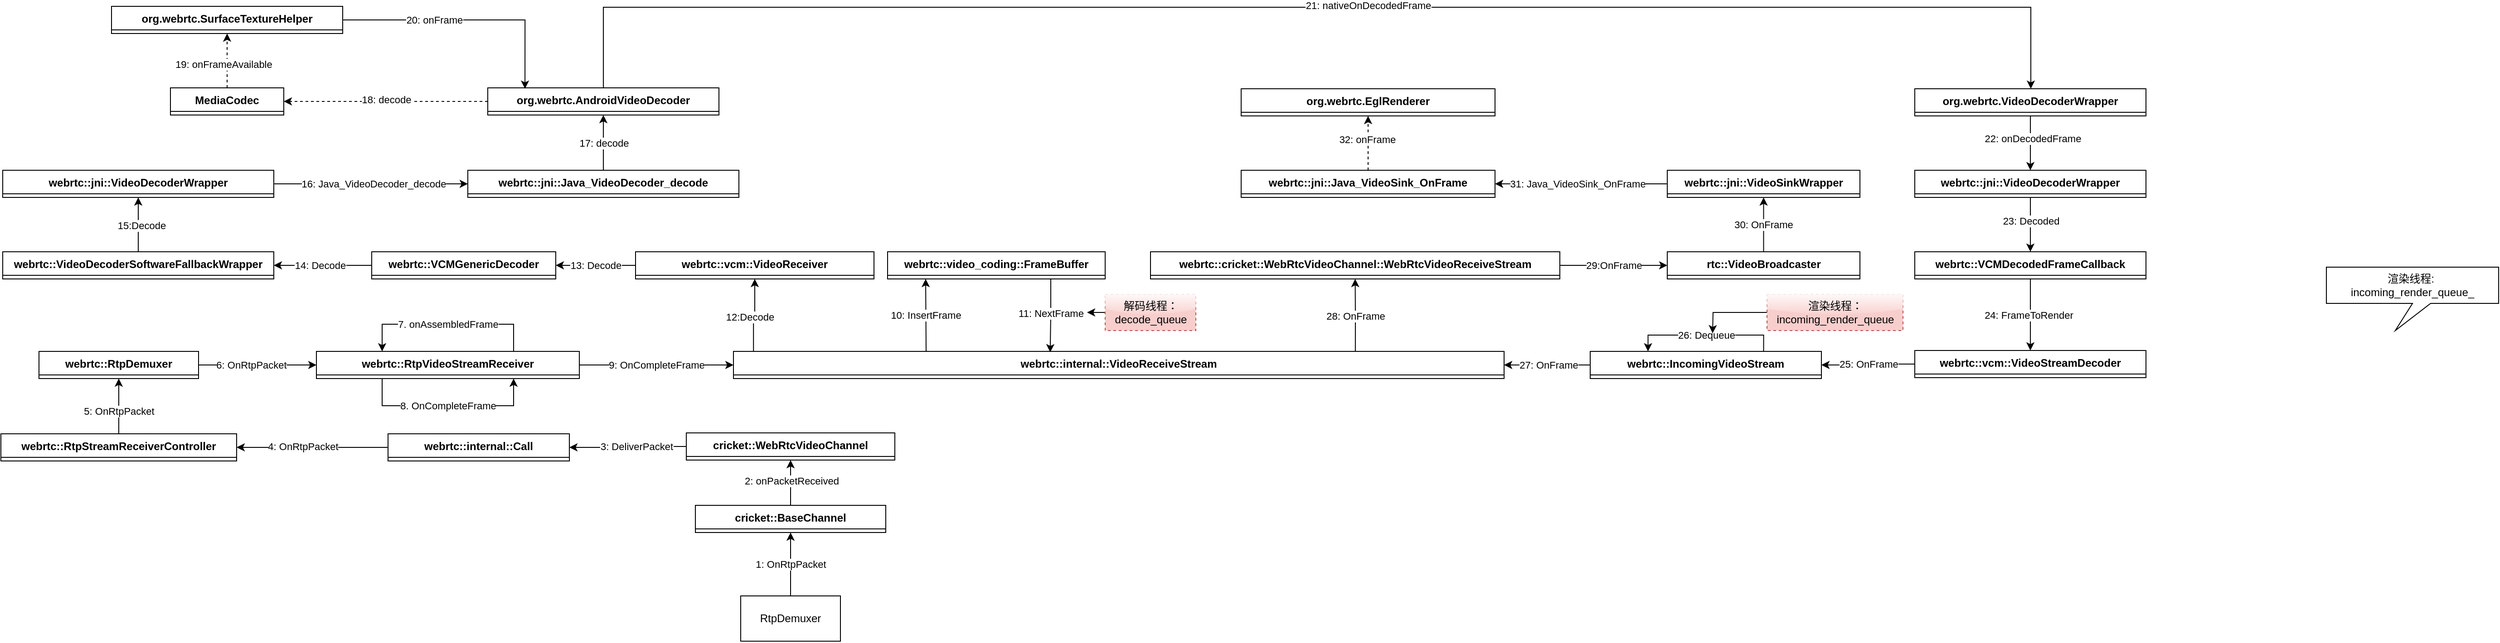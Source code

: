 <mxfile version="21.0.6" type="github">
  <diagram name="第 1 页" id="Y91na4Gqch_BXD1U8QAK">
    <mxGraphModel dx="2069" dy="1907" grid="1" gridSize="10" guides="1" tooltips="1" connect="1" arrows="1" fold="1" page="1" pageScale="1" pageWidth="827" pageHeight="1169" math="0" shadow="0">
      <root>
        <mxCell id="0" />
        <mxCell id="1" parent="0" />
        <mxCell id="WFpVP7fEPTeog7pK3lov-26" style="edgeStyle=orthogonalEdgeStyle;rounded=0;orthogonalLoop=1;jettySize=auto;html=1;entryX=0.5;entryY=1;entryDx=0;entryDy=0;" edge="1" parent="1" source="WFpVP7fEPTeog7pK3lov-11" target="WFpVP7fEPTeog7pK3lov-22">
          <mxGeometry relative="1" as="geometry" />
        </mxCell>
        <mxCell id="WFpVP7fEPTeog7pK3lov-27" value="2: onPacketReceived" style="edgeLabel;html=1;align=center;verticalAlign=middle;resizable=0;points=[];" vertex="1" connectable="0" parent="WFpVP7fEPTeog7pK3lov-26">
          <mxGeometry x="0.08" y="-1" relative="1" as="geometry">
            <mxPoint as="offset" />
          </mxGeometry>
        </mxCell>
        <mxCell id="WFpVP7fEPTeog7pK3lov-11" value="cricket::BaseChannel" style="swimlane;fontStyle=1;align=center;verticalAlign=top;childLayout=stackLayout;horizontal=1;startSize=26;horizontalStack=0;resizeParent=1;resizeParentMax=0;resizeLast=0;collapsible=1;marginBottom=0;whiteSpace=wrap;html=1;" vertex="1" collapsed="1" parent="1">
          <mxGeometry x="718" y="540" width="210" height="30" as="geometry">
            <mxRectangle x="869" y="540" width="160" height="86" as="alternateBounds" />
          </mxGeometry>
        </mxCell>
        <mxCell id="WFpVP7fEPTeog7pK3lov-12" value="+ field: type&lt;br&gt;" style="text;strokeColor=none;fillColor=none;align=left;verticalAlign=top;spacingLeft=4;spacingRight=4;overflow=hidden;rotatable=0;points=[[0,0.5],[1,0.5]];portConstraint=eastwest;whiteSpace=wrap;html=1;" vertex="1" parent="WFpVP7fEPTeog7pK3lov-11">
          <mxGeometry y="26" width="160" height="26" as="geometry" />
        </mxCell>
        <mxCell id="WFpVP7fEPTeog7pK3lov-13" value="" style="line;strokeWidth=1;fillColor=none;align=left;verticalAlign=middle;spacingTop=-1;spacingLeft=3;spacingRight=3;rotatable=0;labelPosition=right;points=[];portConstraint=eastwest;strokeColor=inherit;" vertex="1" parent="WFpVP7fEPTeog7pK3lov-11">
          <mxGeometry y="52" width="160" height="8" as="geometry" />
        </mxCell>
        <mxCell id="WFpVP7fEPTeog7pK3lov-14" value="+ method(type): type" style="text;strokeColor=none;fillColor=none;align=left;verticalAlign=top;spacingLeft=4;spacingRight=4;overflow=hidden;rotatable=0;points=[[0,0.5],[1,0.5]];portConstraint=eastwest;whiteSpace=wrap;html=1;" vertex="1" parent="WFpVP7fEPTeog7pK3lov-11">
          <mxGeometry y="60" width="160" height="26" as="geometry" />
        </mxCell>
        <mxCell id="WFpVP7fEPTeog7pK3lov-17" value="1: OnRtpPacket" style="edgeStyle=orthogonalEdgeStyle;rounded=0;orthogonalLoop=1;jettySize=auto;html=1;" edge="1" parent="1" source="WFpVP7fEPTeog7pK3lov-16" target="WFpVP7fEPTeog7pK3lov-11">
          <mxGeometry relative="1" as="geometry" />
        </mxCell>
        <mxCell id="WFpVP7fEPTeog7pK3lov-16" value="RtpDemuxer" style="html=1;whiteSpace=wrap;" vertex="1" parent="1">
          <mxGeometry x="768" y="640" width="110" height="50" as="geometry" />
        </mxCell>
        <mxCell id="WFpVP7fEPTeog7pK3lov-32" style="edgeStyle=orthogonalEdgeStyle;rounded=0;orthogonalLoop=1;jettySize=auto;html=1;" edge="1" parent="1" source="WFpVP7fEPTeog7pK3lov-22" target="WFpVP7fEPTeog7pK3lov-28">
          <mxGeometry relative="1" as="geometry" />
        </mxCell>
        <mxCell id="WFpVP7fEPTeog7pK3lov-33" value="3: DeliverPacket" style="edgeLabel;html=1;align=center;verticalAlign=middle;resizable=0;points=[];" vertex="1" connectable="0" parent="WFpVP7fEPTeog7pK3lov-32">
          <mxGeometry x="-0.257" y="2" relative="1" as="geometry">
            <mxPoint x="-7" y="-2" as="offset" />
          </mxGeometry>
        </mxCell>
        <mxCell id="WFpVP7fEPTeog7pK3lov-22" value="cricket::WebRtcVideoChannel" style="swimlane;fontStyle=1;align=center;verticalAlign=top;childLayout=stackLayout;horizontal=1;startSize=26;horizontalStack=0;resizeParent=1;resizeParentMax=0;resizeLast=0;collapsible=1;marginBottom=0;whiteSpace=wrap;html=1;" vertex="1" collapsed="1" parent="1">
          <mxGeometry x="708" y="460" width="230" height="30" as="geometry">
            <mxRectangle x="500" y="370" width="160" height="86" as="alternateBounds" />
          </mxGeometry>
        </mxCell>
        <mxCell id="WFpVP7fEPTeog7pK3lov-23" value="+ field: type" style="text;strokeColor=none;fillColor=none;align=left;verticalAlign=top;spacingLeft=4;spacingRight=4;overflow=hidden;rotatable=0;points=[[0,0.5],[1,0.5]];portConstraint=eastwest;whiteSpace=wrap;html=1;" vertex="1" parent="WFpVP7fEPTeog7pK3lov-22">
          <mxGeometry y="26" width="160" height="26" as="geometry" />
        </mxCell>
        <mxCell id="WFpVP7fEPTeog7pK3lov-24" value="" style="line;strokeWidth=1;fillColor=none;align=left;verticalAlign=middle;spacingTop=-1;spacingLeft=3;spacingRight=3;rotatable=0;labelPosition=right;points=[];portConstraint=eastwest;strokeColor=inherit;" vertex="1" parent="WFpVP7fEPTeog7pK3lov-22">
          <mxGeometry y="52" width="160" height="8" as="geometry" />
        </mxCell>
        <mxCell id="WFpVP7fEPTeog7pK3lov-25" value="+ method(type): type" style="text;strokeColor=none;fillColor=none;align=left;verticalAlign=top;spacingLeft=4;spacingRight=4;overflow=hidden;rotatable=0;points=[[0,0.5],[1,0.5]];portConstraint=eastwest;whiteSpace=wrap;html=1;" vertex="1" parent="WFpVP7fEPTeog7pK3lov-22">
          <mxGeometry y="60" width="160" height="26" as="geometry" />
        </mxCell>
        <mxCell id="WFpVP7fEPTeog7pK3lov-38" style="edgeStyle=orthogonalEdgeStyle;rounded=0;orthogonalLoop=1;jettySize=auto;html=1;" edge="1" parent="1" source="WFpVP7fEPTeog7pK3lov-28" target="WFpVP7fEPTeog7pK3lov-34">
          <mxGeometry relative="1" as="geometry" />
        </mxCell>
        <mxCell id="WFpVP7fEPTeog7pK3lov-39" value="4: OnRtpPacket" style="edgeLabel;html=1;align=center;verticalAlign=middle;resizable=0;points=[];" vertex="1" connectable="0" parent="WFpVP7fEPTeog7pK3lov-38">
          <mxGeometry x="0.217" y="-4" relative="1" as="geometry">
            <mxPoint x="7" y="3" as="offset" />
          </mxGeometry>
        </mxCell>
        <mxCell id="WFpVP7fEPTeog7pK3lov-28" value="webrtc::internal::Call" style="swimlane;fontStyle=1;align=center;verticalAlign=top;childLayout=stackLayout;horizontal=1;startSize=26;horizontalStack=0;resizeParent=1;resizeParentMax=0;resizeLast=0;collapsible=1;marginBottom=0;whiteSpace=wrap;html=1;" vertex="1" collapsed="1" parent="1">
          <mxGeometry x="379" y="461" width="200" height="30" as="geometry">
            <mxRectangle x="290" y="390" width="160" height="86" as="alternateBounds" />
          </mxGeometry>
        </mxCell>
        <mxCell id="WFpVP7fEPTeog7pK3lov-29" value="+ field: type" style="text;strokeColor=none;fillColor=none;align=left;verticalAlign=top;spacingLeft=4;spacingRight=4;overflow=hidden;rotatable=0;points=[[0,0.5],[1,0.5]];portConstraint=eastwest;whiteSpace=wrap;html=1;" vertex="1" parent="WFpVP7fEPTeog7pK3lov-28">
          <mxGeometry y="26" width="160" height="26" as="geometry" />
        </mxCell>
        <mxCell id="WFpVP7fEPTeog7pK3lov-30" value="" style="line;strokeWidth=1;fillColor=none;align=left;verticalAlign=middle;spacingTop=-1;spacingLeft=3;spacingRight=3;rotatable=0;labelPosition=right;points=[];portConstraint=eastwest;strokeColor=inherit;" vertex="1" parent="WFpVP7fEPTeog7pK3lov-28">
          <mxGeometry y="52" width="160" height="8" as="geometry" />
        </mxCell>
        <mxCell id="WFpVP7fEPTeog7pK3lov-31" value="+ method(type): type" style="text;strokeColor=none;fillColor=none;align=left;verticalAlign=top;spacingLeft=4;spacingRight=4;overflow=hidden;rotatable=0;points=[[0,0.5],[1,0.5]];portConstraint=eastwest;whiteSpace=wrap;html=1;" vertex="1" parent="WFpVP7fEPTeog7pK3lov-28">
          <mxGeometry y="60" width="160" height="26" as="geometry" />
        </mxCell>
        <mxCell id="WFpVP7fEPTeog7pK3lov-44" style="edgeStyle=orthogonalEdgeStyle;rounded=0;orthogonalLoop=1;jettySize=auto;html=1;" edge="1" parent="1" source="WFpVP7fEPTeog7pK3lov-34" target="WFpVP7fEPTeog7pK3lov-40">
          <mxGeometry relative="1" as="geometry" />
        </mxCell>
        <mxCell id="WFpVP7fEPTeog7pK3lov-45" value="5: OnRtpPacket" style="edgeLabel;html=1;align=center;verticalAlign=middle;resizable=0;points=[];" vertex="1" connectable="0" parent="WFpVP7fEPTeog7pK3lov-44">
          <mxGeometry x="-0.18" relative="1" as="geometry">
            <mxPoint as="offset" />
          </mxGeometry>
        </mxCell>
        <mxCell id="WFpVP7fEPTeog7pK3lov-34" value="webrtc::RtpStreamReceiverController" style="swimlane;fontStyle=1;align=center;verticalAlign=top;childLayout=stackLayout;horizontal=1;startSize=26;horizontalStack=0;resizeParent=1;resizeParentMax=0;resizeLast=0;collapsible=1;marginBottom=0;whiteSpace=wrap;html=1;" vertex="1" collapsed="1" parent="1">
          <mxGeometry x="-48" y="461" width="260" height="30" as="geometry">
            <mxRectangle x="200" y="460" width="260" height="86" as="alternateBounds" />
          </mxGeometry>
        </mxCell>
        <mxCell id="WFpVP7fEPTeog7pK3lov-35" value="+ field: type" style="text;strokeColor=none;fillColor=none;align=left;verticalAlign=top;spacingLeft=4;spacingRight=4;overflow=hidden;rotatable=0;points=[[0,0.5],[1,0.5]];portConstraint=eastwest;whiteSpace=wrap;html=1;" vertex="1" parent="WFpVP7fEPTeog7pK3lov-34">
          <mxGeometry y="26" width="260" height="26" as="geometry" />
        </mxCell>
        <mxCell id="WFpVP7fEPTeog7pK3lov-36" value="" style="line;strokeWidth=1;fillColor=none;align=left;verticalAlign=middle;spacingTop=-1;spacingLeft=3;spacingRight=3;rotatable=0;labelPosition=right;points=[];portConstraint=eastwest;strokeColor=inherit;" vertex="1" parent="WFpVP7fEPTeog7pK3lov-34">
          <mxGeometry y="52" width="260" height="8" as="geometry" />
        </mxCell>
        <mxCell id="WFpVP7fEPTeog7pK3lov-37" value="+ method(type): type" style="text;strokeColor=none;fillColor=none;align=left;verticalAlign=top;spacingLeft=4;spacingRight=4;overflow=hidden;rotatable=0;points=[[0,0.5],[1,0.5]];portConstraint=eastwest;whiteSpace=wrap;html=1;" vertex="1" parent="WFpVP7fEPTeog7pK3lov-34">
          <mxGeometry y="60" width="260" height="26" as="geometry" />
        </mxCell>
        <mxCell id="WFpVP7fEPTeog7pK3lov-50" style="edgeStyle=orthogonalEdgeStyle;rounded=0;orthogonalLoop=1;jettySize=auto;html=1;" edge="1" parent="1" source="WFpVP7fEPTeog7pK3lov-40" target="WFpVP7fEPTeog7pK3lov-46">
          <mxGeometry relative="1" as="geometry" />
        </mxCell>
        <mxCell id="WFpVP7fEPTeog7pK3lov-51" value="6: OnRtpPacket" style="edgeLabel;html=1;align=center;verticalAlign=middle;resizable=0;points=[];" vertex="1" connectable="0" parent="WFpVP7fEPTeog7pK3lov-50">
          <mxGeometry x="-0.227" y="2" relative="1" as="geometry">
            <mxPoint x="8" y="2" as="offset" />
          </mxGeometry>
        </mxCell>
        <mxCell id="WFpVP7fEPTeog7pK3lov-40" value="webrtc::RtpDemuxer" style="swimlane;fontStyle=1;align=center;verticalAlign=top;childLayout=stackLayout;horizontal=1;startSize=26;horizontalStack=0;resizeParent=1;resizeParentMax=0;resizeLast=0;collapsible=1;marginBottom=0;whiteSpace=wrap;html=1;" vertex="1" collapsed="1" parent="1">
          <mxGeometry x="-6" y="370" width="176" height="30" as="geometry">
            <mxRectangle x="200" y="460" width="260" height="86" as="alternateBounds" />
          </mxGeometry>
        </mxCell>
        <mxCell id="WFpVP7fEPTeog7pK3lov-41" value="+ field: type" style="text;strokeColor=none;fillColor=none;align=left;verticalAlign=top;spacingLeft=4;spacingRight=4;overflow=hidden;rotatable=0;points=[[0,0.5],[1,0.5]];portConstraint=eastwest;whiteSpace=wrap;html=1;" vertex="1" parent="WFpVP7fEPTeog7pK3lov-40">
          <mxGeometry y="26" width="260" height="26" as="geometry" />
        </mxCell>
        <mxCell id="WFpVP7fEPTeog7pK3lov-42" value="" style="line;strokeWidth=1;fillColor=none;align=left;verticalAlign=middle;spacingTop=-1;spacingLeft=3;spacingRight=3;rotatable=0;labelPosition=right;points=[];portConstraint=eastwest;strokeColor=inherit;" vertex="1" parent="WFpVP7fEPTeog7pK3lov-40">
          <mxGeometry y="52" width="260" height="8" as="geometry" />
        </mxCell>
        <mxCell id="WFpVP7fEPTeog7pK3lov-43" value="+ method(type): type" style="text;strokeColor=none;fillColor=none;align=left;verticalAlign=top;spacingLeft=4;spacingRight=4;overflow=hidden;rotatable=0;points=[[0,0.5],[1,0.5]];portConstraint=eastwest;whiteSpace=wrap;html=1;" vertex="1" parent="WFpVP7fEPTeog7pK3lov-40">
          <mxGeometry y="60" width="260" height="26" as="geometry" />
        </mxCell>
        <mxCell id="WFpVP7fEPTeog7pK3lov-56" value="9: OnCompleteFrame" style="edgeStyle=orthogonalEdgeStyle;rounded=0;orthogonalLoop=1;jettySize=auto;html=1;" edge="1" parent="1" source="WFpVP7fEPTeog7pK3lov-46" target="WFpVP7fEPTeog7pK3lov-52">
          <mxGeometry relative="1" as="geometry">
            <mxPoint x="880" y="385" as="targetPoint" />
          </mxGeometry>
        </mxCell>
        <mxCell id="WFpVP7fEPTeog7pK3lov-46" value="webrtc::RtpVideoStreamReceiver" style="swimlane;fontStyle=1;align=center;verticalAlign=top;childLayout=stackLayout;horizontal=1;startSize=26;horizontalStack=0;resizeParent=1;resizeParentMax=0;resizeLast=0;collapsible=1;marginBottom=0;whiteSpace=wrap;html=1;" vertex="1" collapsed="1" parent="1">
          <mxGeometry x="300" y="370" width="290" height="30" as="geometry">
            <mxRectangle x="200" y="460" width="260" height="86" as="alternateBounds" />
          </mxGeometry>
        </mxCell>
        <mxCell id="WFpVP7fEPTeog7pK3lov-47" value="+ field: type" style="text;strokeColor=none;fillColor=none;align=left;verticalAlign=top;spacingLeft=4;spacingRight=4;overflow=hidden;rotatable=0;points=[[0,0.5],[1,0.5]];portConstraint=eastwest;whiteSpace=wrap;html=1;" vertex="1" parent="WFpVP7fEPTeog7pK3lov-46">
          <mxGeometry y="26" width="260" height="26" as="geometry" />
        </mxCell>
        <mxCell id="WFpVP7fEPTeog7pK3lov-48" value="" style="line;strokeWidth=1;fillColor=none;align=left;verticalAlign=middle;spacingTop=-1;spacingLeft=3;spacingRight=3;rotatable=0;labelPosition=right;points=[];portConstraint=eastwest;strokeColor=inherit;" vertex="1" parent="WFpVP7fEPTeog7pK3lov-46">
          <mxGeometry y="52" width="260" height="8" as="geometry" />
        </mxCell>
        <mxCell id="WFpVP7fEPTeog7pK3lov-49" value="+ method(type): type" style="text;strokeColor=none;fillColor=none;align=left;verticalAlign=top;spacingLeft=4;spacingRight=4;overflow=hidden;rotatable=0;points=[[0,0.5],[1,0.5]];portConstraint=eastwest;whiteSpace=wrap;html=1;" vertex="1" parent="WFpVP7fEPTeog7pK3lov-46">
          <mxGeometry y="60" width="260" height="26" as="geometry" />
        </mxCell>
        <mxCell id="WFpVP7fEPTeog7pK3lov-175" style="edgeStyle=orthogonalEdgeStyle;rounded=0;orthogonalLoop=1;jettySize=auto;html=1;exitX=0.026;exitY=0.033;exitDx=0;exitDy=0;exitPerimeter=0;" edge="1" parent="1" source="WFpVP7fEPTeog7pK3lov-52" target="WFpVP7fEPTeog7pK3lov-68">
          <mxGeometry relative="1" as="geometry" />
        </mxCell>
        <mxCell id="WFpVP7fEPTeog7pK3lov-176" value="12:Decode" style="edgeLabel;html=1;align=center;verticalAlign=middle;resizable=0;points=[];" vertex="1" connectable="0" parent="WFpVP7fEPTeog7pK3lov-175">
          <mxGeometry x="-0.048" y="3" relative="1" as="geometry">
            <mxPoint x="-1" as="offset" />
          </mxGeometry>
        </mxCell>
        <mxCell id="WFpVP7fEPTeog7pK3lov-192" style="edgeStyle=orthogonalEdgeStyle;rounded=0;orthogonalLoop=1;jettySize=auto;html=1;exitX=0.807;exitY=0;exitDx=0;exitDy=0;exitPerimeter=0;" edge="1" parent="1" source="WFpVP7fEPTeog7pK3lov-52" target="WFpVP7fEPTeog7pK3lov-187">
          <mxGeometry relative="1" as="geometry" />
        </mxCell>
        <mxCell id="WFpVP7fEPTeog7pK3lov-193" value="28: OnFrame" style="edgeLabel;html=1;align=center;verticalAlign=middle;resizable=0;points=[];" vertex="1" connectable="0" parent="WFpVP7fEPTeog7pK3lov-192">
          <mxGeometry x="0.472" y="2" relative="1" as="geometry">
            <mxPoint x="2" y="19" as="offset" />
          </mxGeometry>
        </mxCell>
        <mxCell id="WFpVP7fEPTeog7pK3lov-223" value="10: InsertFrame" style="edgeStyle=orthogonalEdgeStyle;rounded=0;orthogonalLoop=1;jettySize=auto;html=1;exitX=0.25;exitY=0;exitDx=0;exitDy=0;" edge="1" parent="1" source="WFpVP7fEPTeog7pK3lov-52">
          <mxGeometry relative="1" as="geometry">
            <mxPoint x="972" y="290" as="targetPoint" />
          </mxGeometry>
        </mxCell>
        <mxCell id="WFpVP7fEPTeog7pK3lov-52" value="webrtc::internal::VideoReceiveStream" style="swimlane;fontStyle=1;align=center;verticalAlign=top;childLayout=stackLayout;horizontal=1;startSize=26;horizontalStack=0;resizeParent=1;resizeParentMax=0;resizeLast=0;collapsible=1;marginBottom=0;whiteSpace=wrap;html=1;" vertex="1" collapsed="1" parent="1">
          <mxGeometry x="760" y="370" width="850" height="30" as="geometry">
            <mxRectangle x="200" y="460" width="260" height="86" as="alternateBounds" />
          </mxGeometry>
        </mxCell>
        <mxCell id="WFpVP7fEPTeog7pK3lov-53" value="+ field: type" style="text;strokeColor=none;fillColor=none;align=left;verticalAlign=top;spacingLeft=4;spacingRight=4;overflow=hidden;rotatable=0;points=[[0,0.5],[1,0.5]];portConstraint=eastwest;whiteSpace=wrap;html=1;" vertex="1" parent="WFpVP7fEPTeog7pK3lov-52">
          <mxGeometry y="26" width="260" height="26" as="geometry" />
        </mxCell>
        <mxCell id="WFpVP7fEPTeog7pK3lov-54" value="" style="line;strokeWidth=1;fillColor=none;align=left;verticalAlign=middle;spacingTop=-1;spacingLeft=3;spacingRight=3;rotatable=0;labelPosition=right;points=[];portConstraint=eastwest;strokeColor=inherit;" vertex="1" parent="WFpVP7fEPTeog7pK3lov-52">
          <mxGeometry y="52" width="260" height="8" as="geometry" />
        </mxCell>
        <mxCell id="WFpVP7fEPTeog7pK3lov-55" value="+ method(type): type" style="text;strokeColor=none;fillColor=none;align=left;verticalAlign=top;spacingLeft=4;spacingRight=4;overflow=hidden;rotatable=0;points=[[0,0.5],[1,0.5]];portConstraint=eastwest;whiteSpace=wrap;html=1;" vertex="1" parent="WFpVP7fEPTeog7pK3lov-52">
          <mxGeometry y="60" width="260" height="26" as="geometry" />
        </mxCell>
        <mxCell id="WFpVP7fEPTeog7pK3lov-78" value="13: Decode" style="edgeStyle=orthogonalEdgeStyle;rounded=0;orthogonalLoop=1;jettySize=auto;html=1;" edge="1" parent="1" source="WFpVP7fEPTeog7pK3lov-68" target="WFpVP7fEPTeog7pK3lov-74">
          <mxGeometry relative="1" as="geometry" />
        </mxCell>
        <mxCell id="WFpVP7fEPTeog7pK3lov-68" value="webrtc::vcm::VideoReceiver" style="swimlane;fontStyle=1;align=center;verticalAlign=top;childLayout=stackLayout;horizontal=1;startSize=26;horizontalStack=0;resizeParent=1;resizeParentMax=0;resizeLast=0;collapsible=1;marginBottom=0;whiteSpace=wrap;html=1;" vertex="1" collapsed="1" parent="1">
          <mxGeometry x="652" y="260" width="263" height="30" as="geometry">
            <mxRectangle x="200" y="460" width="260" height="86" as="alternateBounds" />
          </mxGeometry>
        </mxCell>
        <mxCell id="WFpVP7fEPTeog7pK3lov-69" value="+ field: type" style="text;strokeColor=none;fillColor=none;align=left;verticalAlign=top;spacingLeft=4;spacingRight=4;overflow=hidden;rotatable=0;points=[[0,0.5],[1,0.5]];portConstraint=eastwest;whiteSpace=wrap;html=1;" vertex="1" parent="WFpVP7fEPTeog7pK3lov-68">
          <mxGeometry y="26" width="260" height="26" as="geometry" />
        </mxCell>
        <mxCell id="WFpVP7fEPTeog7pK3lov-70" value="" style="line;strokeWidth=1;fillColor=none;align=left;verticalAlign=middle;spacingTop=-1;spacingLeft=3;spacingRight=3;rotatable=0;labelPosition=right;points=[];portConstraint=eastwest;strokeColor=inherit;" vertex="1" parent="WFpVP7fEPTeog7pK3lov-68">
          <mxGeometry y="52" width="260" height="8" as="geometry" />
        </mxCell>
        <mxCell id="WFpVP7fEPTeog7pK3lov-71" value="+ method(type): type" style="text;strokeColor=none;fillColor=none;align=left;verticalAlign=top;spacingLeft=4;spacingRight=4;overflow=hidden;rotatable=0;points=[[0,0.5],[1,0.5]];portConstraint=eastwest;whiteSpace=wrap;html=1;" vertex="1" parent="WFpVP7fEPTeog7pK3lov-68">
          <mxGeometry y="60" width="260" height="26" as="geometry" />
        </mxCell>
        <mxCell id="WFpVP7fEPTeog7pK3lov-101" style="edgeStyle=orthogonalEdgeStyle;rounded=0;orthogonalLoop=1;jettySize=auto;html=1;" edge="1" parent="1" source="WFpVP7fEPTeog7pK3lov-74" target="WFpVP7fEPTeog7pK3lov-97">
          <mxGeometry relative="1" as="geometry" />
        </mxCell>
        <mxCell id="WFpVP7fEPTeog7pK3lov-102" value="14: Decode" style="edgeLabel;html=1;align=center;verticalAlign=middle;resizable=0;points=[];" vertex="1" connectable="0" parent="WFpVP7fEPTeog7pK3lov-101">
          <mxGeometry x="-0.148" y="4" relative="1" as="geometry">
            <mxPoint x="-11" y="-4" as="offset" />
          </mxGeometry>
        </mxCell>
        <mxCell id="WFpVP7fEPTeog7pK3lov-74" value="webrtc::VCMGenericDecoder" style="swimlane;fontStyle=1;align=center;verticalAlign=top;childLayout=stackLayout;horizontal=1;startSize=26;horizontalStack=0;resizeParent=1;resizeParentMax=0;resizeLast=0;collapsible=1;marginBottom=0;whiteSpace=wrap;html=1;" vertex="1" collapsed="1" parent="1">
          <mxGeometry x="361" y="260" width="203" height="30" as="geometry">
            <mxRectangle x="200" y="460" width="260" height="86" as="alternateBounds" />
          </mxGeometry>
        </mxCell>
        <mxCell id="WFpVP7fEPTeog7pK3lov-75" value="+ field: type" style="text;strokeColor=none;fillColor=none;align=left;verticalAlign=top;spacingLeft=4;spacingRight=4;overflow=hidden;rotatable=0;points=[[0,0.5],[1,0.5]];portConstraint=eastwest;whiteSpace=wrap;html=1;" vertex="1" parent="WFpVP7fEPTeog7pK3lov-74">
          <mxGeometry y="26" width="260" height="26" as="geometry" />
        </mxCell>
        <mxCell id="WFpVP7fEPTeog7pK3lov-76" value="" style="line;strokeWidth=1;fillColor=none;align=left;verticalAlign=middle;spacingTop=-1;spacingLeft=3;spacingRight=3;rotatable=0;labelPosition=right;points=[];portConstraint=eastwest;strokeColor=inherit;" vertex="1" parent="WFpVP7fEPTeog7pK3lov-74">
          <mxGeometry y="52" width="260" height="8" as="geometry" />
        </mxCell>
        <mxCell id="WFpVP7fEPTeog7pK3lov-77" value="+ method(type): type" style="text;strokeColor=none;fillColor=none;align=left;verticalAlign=top;spacingLeft=4;spacingRight=4;overflow=hidden;rotatable=0;points=[[0,0.5],[1,0.5]];portConstraint=eastwest;whiteSpace=wrap;html=1;" vertex="1" parent="WFpVP7fEPTeog7pK3lov-74">
          <mxGeometry y="60" width="260" height="26" as="geometry" />
        </mxCell>
        <mxCell id="WFpVP7fEPTeog7pK3lov-224" style="edgeStyle=orthogonalEdgeStyle;rounded=0;orthogonalLoop=1;jettySize=auto;html=1;exitX=0.75;exitY=1;exitDx=0;exitDy=0;entryX=0.411;entryY=0.033;entryDx=0;entryDy=0;entryPerimeter=0;" edge="1" parent="1" source="WFpVP7fEPTeog7pK3lov-79" target="WFpVP7fEPTeog7pK3lov-52">
          <mxGeometry relative="1" as="geometry" />
        </mxCell>
        <mxCell id="WFpVP7fEPTeog7pK3lov-225" value="11: NextFrame" style="edgeLabel;html=1;align=center;verticalAlign=middle;resizable=0;points=[];" vertex="1" connectable="0" parent="WFpVP7fEPTeog7pK3lov-224">
          <mxGeometry x="-0.069" relative="1" as="geometry">
            <mxPoint as="offset" />
          </mxGeometry>
        </mxCell>
        <mxCell id="WFpVP7fEPTeog7pK3lov-79" value="webrtc::video_coding::FrameBuffer" style="swimlane;fontStyle=1;align=center;verticalAlign=top;childLayout=stackLayout;horizontal=1;startSize=26;horizontalStack=0;resizeParent=1;resizeParentMax=0;resizeLast=0;collapsible=1;marginBottom=0;whiteSpace=wrap;html=1;" vertex="1" collapsed="1" parent="1">
          <mxGeometry x="930" y="260" width="240" height="30" as="geometry">
            <mxRectangle x="200" y="460" width="260" height="86" as="alternateBounds" />
          </mxGeometry>
        </mxCell>
        <mxCell id="WFpVP7fEPTeog7pK3lov-80" value="+ field: type" style="text;strokeColor=none;fillColor=none;align=left;verticalAlign=top;spacingLeft=4;spacingRight=4;overflow=hidden;rotatable=0;points=[[0,0.5],[1,0.5]];portConstraint=eastwest;whiteSpace=wrap;html=1;" vertex="1" parent="WFpVP7fEPTeog7pK3lov-79">
          <mxGeometry y="26" width="260" height="26" as="geometry" />
        </mxCell>
        <mxCell id="WFpVP7fEPTeog7pK3lov-81" value="" style="line;strokeWidth=1;fillColor=none;align=left;verticalAlign=middle;spacingTop=-1;spacingLeft=3;spacingRight=3;rotatable=0;labelPosition=right;points=[];portConstraint=eastwest;strokeColor=inherit;" vertex="1" parent="WFpVP7fEPTeog7pK3lov-79">
          <mxGeometry y="52" width="260" height="8" as="geometry" />
        </mxCell>
        <mxCell id="WFpVP7fEPTeog7pK3lov-82" value="+ method(type): type" style="text;strokeColor=none;fillColor=none;align=left;verticalAlign=top;spacingLeft=4;spacingRight=4;overflow=hidden;rotatable=0;points=[[0,0.5],[1,0.5]];portConstraint=eastwest;whiteSpace=wrap;html=1;" vertex="1" parent="WFpVP7fEPTeog7pK3lov-79">
          <mxGeometry y="60" width="260" height="26" as="geometry" />
        </mxCell>
        <mxCell id="WFpVP7fEPTeog7pK3lov-107" style="edgeStyle=orthogonalEdgeStyle;rounded=0;orthogonalLoop=1;jettySize=auto;html=1;" edge="1" parent="1" source="WFpVP7fEPTeog7pK3lov-97" target="WFpVP7fEPTeog7pK3lov-103">
          <mxGeometry relative="1" as="geometry" />
        </mxCell>
        <mxCell id="WFpVP7fEPTeog7pK3lov-108" value="15:Decode" style="edgeLabel;html=1;align=center;verticalAlign=middle;resizable=0;points=[];" vertex="1" connectable="0" parent="WFpVP7fEPTeog7pK3lov-107">
          <mxGeometry x="-0.017" y="-2" relative="1" as="geometry">
            <mxPoint x="1" as="offset" />
          </mxGeometry>
        </mxCell>
        <mxCell id="WFpVP7fEPTeog7pK3lov-97" value="webrtc::VideoDecoderSoftwareFallbackWrapper" style="swimlane;fontStyle=1;align=center;verticalAlign=top;childLayout=stackLayout;horizontal=1;startSize=26;horizontalStack=0;resizeParent=1;resizeParentMax=0;resizeLast=0;collapsible=1;marginBottom=0;whiteSpace=wrap;html=1;" vertex="1" collapsed="1" parent="1">
          <mxGeometry x="-46" y="260" width="299" height="30" as="geometry">
            <mxRectangle x="200" y="460" width="260" height="86" as="alternateBounds" />
          </mxGeometry>
        </mxCell>
        <mxCell id="WFpVP7fEPTeog7pK3lov-98" value="+ field: type" style="text;strokeColor=none;fillColor=none;align=left;verticalAlign=top;spacingLeft=4;spacingRight=4;overflow=hidden;rotatable=0;points=[[0,0.5],[1,0.5]];portConstraint=eastwest;whiteSpace=wrap;html=1;" vertex="1" parent="WFpVP7fEPTeog7pK3lov-97">
          <mxGeometry y="26" width="260" height="26" as="geometry" />
        </mxCell>
        <mxCell id="WFpVP7fEPTeog7pK3lov-99" value="" style="line;strokeWidth=1;fillColor=none;align=left;verticalAlign=middle;spacingTop=-1;spacingLeft=3;spacingRight=3;rotatable=0;labelPosition=right;points=[];portConstraint=eastwest;strokeColor=inherit;" vertex="1" parent="WFpVP7fEPTeog7pK3lov-97">
          <mxGeometry y="52" width="260" height="8" as="geometry" />
        </mxCell>
        <mxCell id="WFpVP7fEPTeog7pK3lov-100" value="+ method(type): type" style="text;strokeColor=none;fillColor=none;align=left;verticalAlign=top;spacingLeft=4;spacingRight=4;overflow=hidden;rotatable=0;points=[[0,0.5],[1,0.5]];portConstraint=eastwest;whiteSpace=wrap;html=1;" vertex="1" parent="WFpVP7fEPTeog7pK3lov-97">
          <mxGeometry y="60" width="260" height="26" as="geometry" />
        </mxCell>
        <mxCell id="WFpVP7fEPTeog7pK3lov-113" style="edgeStyle=orthogonalEdgeStyle;rounded=0;orthogonalLoop=1;jettySize=auto;html=1;" edge="1" parent="1" source="WFpVP7fEPTeog7pK3lov-103" target="WFpVP7fEPTeog7pK3lov-109">
          <mxGeometry relative="1" as="geometry">
            <mxPoint x="360" y="185" as="targetPoint" />
          </mxGeometry>
        </mxCell>
        <mxCell id="WFpVP7fEPTeog7pK3lov-114" value="16: Java_VideoDecoder_decode" style="edgeLabel;html=1;align=center;verticalAlign=middle;resizable=0;points=[];" vertex="1" connectable="0" parent="WFpVP7fEPTeog7pK3lov-113">
          <mxGeometry x="0.099" y="1" relative="1" as="geometry">
            <mxPoint x="-8" y="1" as="offset" />
          </mxGeometry>
        </mxCell>
        <mxCell id="WFpVP7fEPTeog7pK3lov-103" value="webrtc::jni::VideoDecoderWrapper" style="swimlane;fontStyle=1;align=center;verticalAlign=top;childLayout=stackLayout;horizontal=1;startSize=26;horizontalStack=0;resizeParent=1;resizeParentMax=0;resizeLast=0;collapsible=1;marginBottom=0;whiteSpace=wrap;html=1;" vertex="1" collapsed="1" parent="1">
          <mxGeometry x="-46" y="170" width="299" height="30" as="geometry">
            <mxRectangle x="200" y="460" width="260" height="86" as="alternateBounds" />
          </mxGeometry>
        </mxCell>
        <mxCell id="WFpVP7fEPTeog7pK3lov-104" value="+ field: type" style="text;strokeColor=none;fillColor=none;align=left;verticalAlign=top;spacingLeft=4;spacingRight=4;overflow=hidden;rotatable=0;points=[[0,0.5],[1,0.5]];portConstraint=eastwest;whiteSpace=wrap;html=1;" vertex="1" parent="WFpVP7fEPTeog7pK3lov-103">
          <mxGeometry y="26" width="260" height="26" as="geometry" />
        </mxCell>
        <mxCell id="WFpVP7fEPTeog7pK3lov-105" value="" style="line;strokeWidth=1;fillColor=none;align=left;verticalAlign=middle;spacingTop=-1;spacingLeft=3;spacingRight=3;rotatable=0;labelPosition=right;points=[];portConstraint=eastwest;strokeColor=inherit;" vertex="1" parent="WFpVP7fEPTeog7pK3lov-103">
          <mxGeometry y="52" width="260" height="8" as="geometry" />
        </mxCell>
        <mxCell id="WFpVP7fEPTeog7pK3lov-106" value="+ method(type): type" style="text;strokeColor=none;fillColor=none;align=left;verticalAlign=top;spacingLeft=4;spacingRight=4;overflow=hidden;rotatable=0;points=[[0,0.5],[1,0.5]];portConstraint=eastwest;whiteSpace=wrap;html=1;" vertex="1" parent="WFpVP7fEPTeog7pK3lov-103">
          <mxGeometry y="60" width="260" height="26" as="geometry" />
        </mxCell>
        <mxCell id="WFpVP7fEPTeog7pK3lov-217" style="edgeStyle=orthogonalEdgeStyle;rounded=0;orthogonalLoop=1;jettySize=auto;html=1;" edge="1" parent="1" source="WFpVP7fEPTeog7pK3lov-109" target="WFpVP7fEPTeog7pK3lov-115">
          <mxGeometry relative="1" as="geometry" />
        </mxCell>
        <mxCell id="WFpVP7fEPTeog7pK3lov-218" value="17: decode" style="edgeLabel;html=1;align=center;verticalAlign=middle;resizable=0;points=[];" vertex="1" connectable="0" parent="WFpVP7fEPTeog7pK3lov-217">
          <mxGeometry x="-0.237" y="-1" relative="1" as="geometry">
            <mxPoint x="-1" y="-7" as="offset" />
          </mxGeometry>
        </mxCell>
        <mxCell id="WFpVP7fEPTeog7pK3lov-109" value="webrtc::jni::Java_VideoDecoder_decode" style="swimlane;fontStyle=1;align=center;verticalAlign=top;childLayout=stackLayout;horizontal=1;startSize=26;horizontalStack=0;resizeParent=1;resizeParentMax=0;resizeLast=0;collapsible=1;marginBottom=0;whiteSpace=wrap;html=1;" vertex="1" collapsed="1" parent="1">
          <mxGeometry x="467" y="170" width="299" height="30" as="geometry">
            <mxRectangle x="200" y="460" width="260" height="86" as="alternateBounds" />
          </mxGeometry>
        </mxCell>
        <mxCell id="WFpVP7fEPTeog7pK3lov-110" value="+ field: type" style="text;strokeColor=none;fillColor=none;align=left;verticalAlign=top;spacingLeft=4;spacingRight=4;overflow=hidden;rotatable=0;points=[[0,0.5],[1,0.5]];portConstraint=eastwest;whiteSpace=wrap;html=1;" vertex="1" parent="WFpVP7fEPTeog7pK3lov-109">
          <mxGeometry y="26" width="260" height="26" as="geometry" />
        </mxCell>
        <mxCell id="WFpVP7fEPTeog7pK3lov-111" value="" style="line;strokeWidth=1;fillColor=none;align=left;verticalAlign=middle;spacingTop=-1;spacingLeft=3;spacingRight=3;rotatable=0;labelPosition=right;points=[];portConstraint=eastwest;strokeColor=inherit;" vertex="1" parent="WFpVP7fEPTeog7pK3lov-109">
          <mxGeometry y="52" width="260" height="8" as="geometry" />
        </mxCell>
        <mxCell id="WFpVP7fEPTeog7pK3lov-112" value="+ method(type): type" style="text;strokeColor=none;fillColor=none;align=left;verticalAlign=top;spacingLeft=4;spacingRight=4;overflow=hidden;rotatable=0;points=[[0,0.5],[1,0.5]];portConstraint=eastwest;whiteSpace=wrap;html=1;" vertex="1" parent="WFpVP7fEPTeog7pK3lov-109">
          <mxGeometry y="60" width="260" height="26" as="geometry" />
        </mxCell>
        <mxCell id="WFpVP7fEPTeog7pK3lov-128" style="edgeStyle=orthogonalEdgeStyle;rounded=0;orthogonalLoop=1;jettySize=auto;html=1;dashed=1;" edge="1" parent="1" source="WFpVP7fEPTeog7pK3lov-115" target="WFpVP7fEPTeog7pK3lov-124">
          <mxGeometry relative="1" as="geometry" />
        </mxCell>
        <mxCell id="WFpVP7fEPTeog7pK3lov-129" value="18: decode" style="edgeLabel;html=1;align=center;verticalAlign=middle;resizable=0;points=[];" vertex="1" connectable="0" parent="WFpVP7fEPTeog7pK3lov-128">
          <mxGeometry x="-0.04" y="-1" relative="1" as="geometry">
            <mxPoint x="-4" y="-1" as="offset" />
          </mxGeometry>
        </mxCell>
        <mxCell id="WFpVP7fEPTeog7pK3lov-253" style="edgeStyle=orthogonalEdgeStyle;rounded=0;orthogonalLoop=1;jettySize=auto;html=1;" edge="1" parent="1" source="WFpVP7fEPTeog7pK3lov-115" target="WFpVP7fEPTeog7pK3lov-140">
          <mxGeometry relative="1" as="geometry">
            <Array as="points">
              <mxPoint x="617" y="-10" />
              <mxPoint x="2191" y="-10" />
            </Array>
          </mxGeometry>
        </mxCell>
        <mxCell id="WFpVP7fEPTeog7pK3lov-254" value="21: nativeOnDecodedFrame" style="edgeLabel;html=1;align=center;verticalAlign=middle;resizable=0;points=[];" vertex="1" connectable="0" parent="WFpVP7fEPTeog7pK3lov-253">
          <mxGeometry x="-0.313" y="3" relative="1" as="geometry">
            <mxPoint x="330" y="1" as="offset" />
          </mxGeometry>
        </mxCell>
        <mxCell id="WFpVP7fEPTeog7pK3lov-115" value="org.webrtc.AndroidVideoDecoder" style="swimlane;fontStyle=1;align=center;verticalAlign=top;childLayout=stackLayout;horizontal=1;startSize=26;horizontalStack=0;resizeParent=1;resizeParentMax=0;resizeLast=0;collapsible=1;marginBottom=0;whiteSpace=wrap;html=1;" vertex="1" collapsed="1" parent="1">
          <mxGeometry x="489" y="79" width="255" height="30" as="geometry">
            <mxRectangle x="200" y="80" width="260" height="60" as="alternateBounds" />
          </mxGeometry>
        </mxCell>
        <mxCell id="WFpVP7fEPTeog7pK3lov-117" value="" style="line;strokeWidth=1;fillColor=none;align=left;verticalAlign=middle;spacingTop=-1;spacingLeft=3;spacingRight=3;rotatable=0;labelPosition=right;points=[];portConstraint=eastwest;strokeColor=inherit;" vertex="1" parent="WFpVP7fEPTeog7pK3lov-115">
          <mxGeometry y="26" width="260" height="8" as="geometry" />
        </mxCell>
        <mxCell id="WFpVP7fEPTeog7pK3lov-118" value="decode(EncodedImage, DecodeInfo)" style="text;strokeColor=none;fillColor=none;align=left;verticalAlign=top;spacingLeft=4;spacingRight=4;overflow=hidden;rotatable=0;points=[[0,0.5],[1,0.5]];portConstraint=eastwest;whiteSpace=wrap;html=1;" vertex="1" parent="WFpVP7fEPTeog7pK3lov-115">
          <mxGeometry y="34" width="260" height="26" as="geometry" />
        </mxCell>
        <mxCell id="WFpVP7fEPTeog7pK3lov-135" style="edgeStyle=orthogonalEdgeStyle;rounded=0;orthogonalLoop=1;jettySize=auto;html=1;dashed=1;" edge="1" parent="1" source="WFpVP7fEPTeog7pK3lov-124" target="WFpVP7fEPTeog7pK3lov-131">
          <mxGeometry relative="1" as="geometry" />
        </mxCell>
        <mxCell id="WFpVP7fEPTeog7pK3lov-136" value="19:&amp;nbsp;onFrameAvailable&amp;nbsp;" style="edgeLabel;html=1;align=center;verticalAlign=middle;resizable=0;points=[];" vertex="1" connectable="0" parent="WFpVP7fEPTeog7pK3lov-135">
          <mxGeometry x="-0.1" y="4" relative="1" as="geometry">
            <mxPoint x="1" y="1" as="offset" />
          </mxGeometry>
        </mxCell>
        <mxCell id="WFpVP7fEPTeog7pK3lov-124" value="MediaCodec" style="swimlane;fontStyle=1;align=center;verticalAlign=top;childLayout=stackLayout;horizontal=1;startSize=26;horizontalStack=0;resizeParent=1;resizeParentMax=0;resizeLast=0;collapsible=1;marginBottom=0;whiteSpace=wrap;html=1;" vertex="1" collapsed="1" parent="1">
          <mxGeometry x="139" y="79" width="125" height="30" as="geometry">
            <mxRectangle x="628" y="90" width="260" height="86" as="alternateBounds" />
          </mxGeometry>
        </mxCell>
        <mxCell id="WFpVP7fEPTeog7pK3lov-125" value="+ field: type" style="text;strokeColor=none;fillColor=none;align=left;verticalAlign=top;spacingLeft=4;spacingRight=4;overflow=hidden;rotatable=0;points=[[0,0.5],[1,0.5]];portConstraint=eastwest;whiteSpace=wrap;html=1;" vertex="1" parent="WFpVP7fEPTeog7pK3lov-124">
          <mxGeometry y="26" width="260" height="26" as="geometry" />
        </mxCell>
        <mxCell id="WFpVP7fEPTeog7pK3lov-126" value="" style="line;strokeWidth=1;fillColor=none;align=left;verticalAlign=middle;spacingTop=-1;spacingLeft=3;spacingRight=3;rotatable=0;labelPosition=right;points=[];portConstraint=eastwest;strokeColor=inherit;" vertex="1" parent="WFpVP7fEPTeog7pK3lov-124">
          <mxGeometry y="52" width="260" height="8" as="geometry" />
        </mxCell>
        <mxCell id="WFpVP7fEPTeog7pK3lov-127" value="+ method(type): type" style="text;strokeColor=none;fillColor=none;align=left;verticalAlign=top;spacingLeft=4;spacingRight=4;overflow=hidden;rotatable=0;points=[[0,0.5],[1,0.5]];portConstraint=eastwest;whiteSpace=wrap;html=1;" vertex="1" parent="WFpVP7fEPTeog7pK3lov-124">
          <mxGeometry y="60" width="260" height="26" as="geometry" />
        </mxCell>
        <mxCell id="WFpVP7fEPTeog7pK3lov-226" style="edgeStyle=orthogonalEdgeStyle;rounded=0;orthogonalLoop=1;jettySize=auto;html=1;entryX=0.161;entryY=0.033;entryDx=0;entryDy=0;entryPerimeter=0;" edge="1" parent="1" source="WFpVP7fEPTeog7pK3lov-131" target="WFpVP7fEPTeog7pK3lov-115">
          <mxGeometry relative="1" as="geometry" />
        </mxCell>
        <mxCell id="WFpVP7fEPTeog7pK3lov-227" value="20: onFrame" style="edgeLabel;html=1;align=center;verticalAlign=middle;resizable=0;points=[];" vertex="1" connectable="0" parent="WFpVP7fEPTeog7pK3lov-226">
          <mxGeometry x="0.314" y="-1" relative="1" as="geometry">
            <mxPoint x="-81" y="-1" as="offset" />
          </mxGeometry>
        </mxCell>
        <mxCell id="WFpVP7fEPTeog7pK3lov-131" value="org.webrtc.SurfaceTextureHelper" style="swimlane;fontStyle=1;align=center;verticalAlign=top;childLayout=stackLayout;horizontal=1;startSize=26;horizontalStack=0;resizeParent=1;resizeParentMax=0;resizeLast=0;collapsible=1;marginBottom=0;whiteSpace=wrap;html=1;" vertex="1" collapsed="1" parent="1">
          <mxGeometry x="74" y="-11" width="255" height="30" as="geometry">
            <mxRectangle x="490" y="10" width="260" height="86" as="alternateBounds" />
          </mxGeometry>
        </mxCell>
        <mxCell id="WFpVP7fEPTeog7pK3lov-132" value="+ field: type" style="text;strokeColor=none;fillColor=none;align=left;verticalAlign=top;spacingLeft=4;spacingRight=4;overflow=hidden;rotatable=0;points=[[0,0.5],[1,0.5]];portConstraint=eastwest;whiteSpace=wrap;html=1;" vertex="1" parent="WFpVP7fEPTeog7pK3lov-131">
          <mxGeometry y="26" width="260" height="26" as="geometry" />
        </mxCell>
        <mxCell id="WFpVP7fEPTeog7pK3lov-133" value="" style="line;strokeWidth=1;fillColor=none;align=left;verticalAlign=middle;spacingTop=-1;spacingLeft=3;spacingRight=3;rotatable=0;labelPosition=right;points=[];portConstraint=eastwest;strokeColor=inherit;" vertex="1" parent="WFpVP7fEPTeog7pK3lov-131">
          <mxGeometry y="52" width="260" height="8" as="geometry" />
        </mxCell>
        <mxCell id="WFpVP7fEPTeog7pK3lov-134" value="+ method(type): type" style="text;strokeColor=none;fillColor=none;align=left;verticalAlign=top;spacingLeft=4;spacingRight=4;overflow=hidden;rotatable=0;points=[[0,0.5],[1,0.5]];portConstraint=eastwest;whiteSpace=wrap;html=1;" vertex="1" parent="WFpVP7fEPTeog7pK3lov-131">
          <mxGeometry y="60" width="260" height="26" as="geometry" />
        </mxCell>
        <mxCell id="WFpVP7fEPTeog7pK3lov-150" style="edgeStyle=orthogonalEdgeStyle;rounded=0;orthogonalLoop=1;jettySize=auto;html=1;" edge="1" parent="1" source="WFpVP7fEPTeog7pK3lov-140" target="WFpVP7fEPTeog7pK3lov-146">
          <mxGeometry relative="1" as="geometry" />
        </mxCell>
        <mxCell id="WFpVP7fEPTeog7pK3lov-151" value="22: onDecodedFrame" style="edgeLabel;html=1;align=center;verticalAlign=middle;resizable=0;points=[];" vertex="1" connectable="0" parent="WFpVP7fEPTeog7pK3lov-150">
          <mxGeometry x="-0.183" y="2" relative="1" as="geometry">
            <mxPoint as="offset" />
          </mxGeometry>
        </mxCell>
        <mxCell id="WFpVP7fEPTeog7pK3lov-140" value="org.webrtc.VideoDecoderWrapper" style="swimlane;fontStyle=1;align=center;verticalAlign=top;childLayout=stackLayout;horizontal=1;startSize=26;horizontalStack=0;resizeParent=1;resizeParentMax=0;resizeLast=0;collapsible=1;marginBottom=0;whiteSpace=wrap;html=1;" vertex="1" collapsed="1" parent="1">
          <mxGeometry x="2063" y="80" width="255" height="30" as="geometry">
            <mxRectangle x="628" y="90" width="260" height="86" as="alternateBounds" />
          </mxGeometry>
        </mxCell>
        <mxCell id="WFpVP7fEPTeog7pK3lov-141" value="+ field: type" style="text;strokeColor=none;fillColor=none;align=left;verticalAlign=top;spacingLeft=4;spacingRight=4;overflow=hidden;rotatable=0;points=[[0,0.5],[1,0.5]];portConstraint=eastwest;whiteSpace=wrap;html=1;" vertex="1" parent="WFpVP7fEPTeog7pK3lov-140">
          <mxGeometry y="26" width="260" height="26" as="geometry" />
        </mxCell>
        <mxCell id="WFpVP7fEPTeog7pK3lov-142" value="" style="line;strokeWidth=1;fillColor=none;align=left;verticalAlign=middle;spacingTop=-1;spacingLeft=3;spacingRight=3;rotatable=0;labelPosition=right;points=[];portConstraint=eastwest;strokeColor=inherit;" vertex="1" parent="WFpVP7fEPTeog7pK3lov-140">
          <mxGeometry y="52" width="260" height="8" as="geometry" />
        </mxCell>
        <mxCell id="WFpVP7fEPTeog7pK3lov-143" value="+ method(type): type" style="text;strokeColor=none;fillColor=none;align=left;verticalAlign=top;spacingLeft=4;spacingRight=4;overflow=hidden;rotatable=0;points=[[0,0.5],[1,0.5]];portConstraint=eastwest;whiteSpace=wrap;html=1;" vertex="1" parent="WFpVP7fEPTeog7pK3lov-140">
          <mxGeometry y="60" width="260" height="26" as="geometry" />
        </mxCell>
        <mxCell id="WFpVP7fEPTeog7pK3lov-156" style="edgeStyle=orthogonalEdgeStyle;rounded=0;orthogonalLoop=1;jettySize=auto;html=1;" edge="1" parent="1" source="WFpVP7fEPTeog7pK3lov-146" target="WFpVP7fEPTeog7pK3lov-152">
          <mxGeometry relative="1" as="geometry" />
        </mxCell>
        <mxCell id="WFpVP7fEPTeog7pK3lov-158" value="23: Decoded" style="edgeLabel;html=1;align=center;verticalAlign=middle;resizable=0;points=[];" vertex="1" connectable="0" parent="WFpVP7fEPTeog7pK3lov-156">
          <mxGeometry x="-0.15" relative="1" as="geometry">
            <mxPoint as="offset" />
          </mxGeometry>
        </mxCell>
        <mxCell id="WFpVP7fEPTeog7pK3lov-146" value="webrtc::jni::VideoDecoderWrapper" style="swimlane;fontStyle=1;align=center;verticalAlign=top;childLayout=stackLayout;horizontal=1;startSize=26;horizontalStack=0;resizeParent=1;resizeParentMax=0;resizeLast=0;collapsible=1;marginBottom=0;whiteSpace=wrap;html=1;" vertex="1" collapsed="1" parent="1">
          <mxGeometry x="2063" y="170" width="255" height="30" as="geometry">
            <mxRectangle x="628" y="90" width="260" height="86" as="alternateBounds" />
          </mxGeometry>
        </mxCell>
        <mxCell id="WFpVP7fEPTeog7pK3lov-147" value="+ field: type" style="text;strokeColor=none;fillColor=none;align=left;verticalAlign=top;spacingLeft=4;spacingRight=4;overflow=hidden;rotatable=0;points=[[0,0.5],[1,0.5]];portConstraint=eastwest;whiteSpace=wrap;html=1;" vertex="1" parent="WFpVP7fEPTeog7pK3lov-146">
          <mxGeometry y="26" width="260" height="26" as="geometry" />
        </mxCell>
        <mxCell id="WFpVP7fEPTeog7pK3lov-148" value="" style="line;strokeWidth=1;fillColor=none;align=left;verticalAlign=middle;spacingTop=-1;spacingLeft=3;spacingRight=3;rotatable=0;labelPosition=right;points=[];portConstraint=eastwest;strokeColor=inherit;" vertex="1" parent="WFpVP7fEPTeog7pK3lov-146">
          <mxGeometry y="52" width="260" height="8" as="geometry" />
        </mxCell>
        <mxCell id="WFpVP7fEPTeog7pK3lov-149" value="+ method(type): type" style="text;strokeColor=none;fillColor=none;align=left;verticalAlign=top;spacingLeft=4;spacingRight=4;overflow=hidden;rotatable=0;points=[[0,0.5],[1,0.5]];portConstraint=eastwest;whiteSpace=wrap;html=1;" vertex="1" parent="WFpVP7fEPTeog7pK3lov-146">
          <mxGeometry y="60" width="260" height="26" as="geometry" />
        </mxCell>
        <mxCell id="WFpVP7fEPTeog7pK3lov-163" style="edgeStyle=orthogonalEdgeStyle;rounded=0;orthogonalLoop=1;jettySize=auto;html=1;" edge="1" parent="1" source="WFpVP7fEPTeog7pK3lov-152" target="WFpVP7fEPTeog7pK3lov-159">
          <mxGeometry relative="1" as="geometry" />
        </mxCell>
        <mxCell id="WFpVP7fEPTeog7pK3lov-164" value="24:&amp;nbsp;FrameToRender&amp;nbsp;" style="edgeLabel;html=1;align=center;verticalAlign=middle;resizable=0;points=[];" vertex="1" connectable="0" parent="WFpVP7fEPTeog7pK3lov-163">
          <mxGeometry x="0.013" y="-1" relative="1" as="geometry">
            <mxPoint as="offset" />
          </mxGeometry>
        </mxCell>
        <mxCell id="WFpVP7fEPTeog7pK3lov-152" value="webrtc::VCMDecodedFrameCallback" style="swimlane;fontStyle=1;align=center;verticalAlign=top;childLayout=stackLayout;horizontal=1;startSize=26;horizontalStack=0;resizeParent=1;resizeParentMax=0;resizeLast=0;collapsible=1;marginBottom=0;whiteSpace=wrap;html=1;" vertex="1" collapsed="1" parent="1">
          <mxGeometry x="2063" y="260" width="255" height="30" as="geometry">
            <mxRectangle x="1700" y="260" width="260" height="86" as="alternateBounds" />
          </mxGeometry>
        </mxCell>
        <mxCell id="WFpVP7fEPTeog7pK3lov-153" value="+ field: type" style="text;strokeColor=none;fillColor=none;align=left;verticalAlign=top;spacingLeft=4;spacingRight=4;overflow=hidden;rotatable=0;points=[[0,0.5],[1,0.5]];portConstraint=eastwest;whiteSpace=wrap;html=1;" vertex="1" parent="WFpVP7fEPTeog7pK3lov-152">
          <mxGeometry y="26" width="260" height="26" as="geometry" />
        </mxCell>
        <mxCell id="WFpVP7fEPTeog7pK3lov-154" value="" style="line;strokeWidth=1;fillColor=none;align=left;verticalAlign=middle;spacingTop=-1;spacingLeft=3;spacingRight=3;rotatable=0;labelPosition=right;points=[];portConstraint=eastwest;strokeColor=inherit;" vertex="1" parent="WFpVP7fEPTeog7pK3lov-152">
          <mxGeometry y="52" width="260" height="8" as="geometry" />
        </mxCell>
        <mxCell id="WFpVP7fEPTeog7pK3lov-155" value="+ method(type): type" style="text;strokeColor=none;fillColor=none;align=left;verticalAlign=top;spacingLeft=4;spacingRight=4;overflow=hidden;rotatable=0;points=[[0,0.5],[1,0.5]];portConstraint=eastwest;whiteSpace=wrap;html=1;" vertex="1" parent="WFpVP7fEPTeog7pK3lov-152">
          <mxGeometry y="60" width="260" height="26" as="geometry" />
        </mxCell>
        <mxCell id="WFpVP7fEPTeog7pK3lov-169" style="edgeStyle=orthogonalEdgeStyle;rounded=0;orthogonalLoop=1;jettySize=auto;html=1;" edge="1" parent="1" source="WFpVP7fEPTeog7pK3lov-159" target="WFpVP7fEPTeog7pK3lov-165">
          <mxGeometry relative="1" as="geometry" />
        </mxCell>
        <mxCell id="WFpVP7fEPTeog7pK3lov-170" value="25: OnFrame" style="edgeLabel;html=1;align=center;verticalAlign=middle;resizable=0;points=[];" vertex="1" connectable="0" parent="WFpVP7fEPTeog7pK3lov-169">
          <mxGeometry x="-0.022" y="3" relative="1" as="geometry">
            <mxPoint y="-3" as="offset" />
          </mxGeometry>
        </mxCell>
        <mxCell id="WFpVP7fEPTeog7pK3lov-159" value="webrtc::vcm::VideoStreamDecoder" style="swimlane;fontStyle=1;align=center;verticalAlign=top;childLayout=stackLayout;horizontal=1;startSize=26;horizontalStack=0;resizeParent=1;resizeParentMax=0;resizeLast=0;collapsible=1;marginBottom=0;whiteSpace=wrap;html=1;" vertex="1" collapsed="1" parent="1">
          <mxGeometry x="2063" y="369" width="255" height="30" as="geometry">
            <mxRectangle x="1700" y="260" width="260" height="86" as="alternateBounds" />
          </mxGeometry>
        </mxCell>
        <mxCell id="WFpVP7fEPTeog7pK3lov-160" value="+ field: type" style="text;strokeColor=none;fillColor=none;align=left;verticalAlign=top;spacingLeft=4;spacingRight=4;overflow=hidden;rotatable=0;points=[[0,0.5],[1,0.5]];portConstraint=eastwest;whiteSpace=wrap;html=1;" vertex="1" parent="WFpVP7fEPTeog7pK3lov-159">
          <mxGeometry y="26" width="260" height="26" as="geometry" />
        </mxCell>
        <mxCell id="WFpVP7fEPTeog7pK3lov-161" value="" style="line;strokeWidth=1;fillColor=none;align=left;verticalAlign=middle;spacingTop=-1;spacingLeft=3;spacingRight=3;rotatable=0;labelPosition=right;points=[];portConstraint=eastwest;strokeColor=inherit;" vertex="1" parent="WFpVP7fEPTeog7pK3lov-159">
          <mxGeometry y="52" width="260" height="8" as="geometry" />
        </mxCell>
        <mxCell id="WFpVP7fEPTeog7pK3lov-162" value="+ method(type): type" style="text;strokeColor=none;fillColor=none;align=left;verticalAlign=top;spacingLeft=4;spacingRight=4;overflow=hidden;rotatable=0;points=[[0,0.5],[1,0.5]];portConstraint=eastwest;whiteSpace=wrap;html=1;" vertex="1" parent="WFpVP7fEPTeog7pK3lov-159">
          <mxGeometry y="60" width="260" height="26" as="geometry" />
        </mxCell>
        <mxCell id="WFpVP7fEPTeog7pK3lov-230" style="edgeStyle=orthogonalEdgeStyle;rounded=0;orthogonalLoop=1;jettySize=auto;html=1;" edge="1" parent="1" source="WFpVP7fEPTeog7pK3lov-165" target="WFpVP7fEPTeog7pK3lov-52">
          <mxGeometry relative="1" as="geometry" />
        </mxCell>
        <mxCell id="WFpVP7fEPTeog7pK3lov-231" value="27: OnFrame" style="edgeLabel;html=1;align=center;verticalAlign=middle;resizable=0;points=[];" vertex="1" connectable="0" parent="WFpVP7fEPTeog7pK3lov-230">
          <mxGeometry x="-0.022" relative="1" as="geometry">
            <mxPoint as="offset" />
          </mxGeometry>
        </mxCell>
        <mxCell id="WFpVP7fEPTeog7pK3lov-165" value="webrtc::IncomingVideoStream" style="swimlane;fontStyle=1;align=center;verticalAlign=top;childLayout=stackLayout;horizontal=1;startSize=26;horizontalStack=0;resizeParent=1;resizeParentMax=0;resizeLast=0;collapsible=1;marginBottom=0;whiteSpace=wrap;html=1;" vertex="1" collapsed="1" parent="1">
          <mxGeometry x="1705" y="370" width="255" height="30" as="geometry">
            <mxRectangle x="1700" y="260" width="260" height="86" as="alternateBounds" />
          </mxGeometry>
        </mxCell>
        <mxCell id="WFpVP7fEPTeog7pK3lov-166" value="+ field: type" style="text;strokeColor=none;fillColor=none;align=left;verticalAlign=top;spacingLeft=4;spacingRight=4;overflow=hidden;rotatable=0;points=[[0,0.5],[1,0.5]];portConstraint=eastwest;whiteSpace=wrap;html=1;" vertex="1" parent="WFpVP7fEPTeog7pK3lov-165">
          <mxGeometry y="26" width="260" height="26" as="geometry" />
        </mxCell>
        <mxCell id="WFpVP7fEPTeog7pK3lov-167" value="" style="line;strokeWidth=1;fillColor=none;align=left;verticalAlign=middle;spacingTop=-1;spacingLeft=3;spacingRight=3;rotatable=0;labelPosition=right;points=[];portConstraint=eastwest;strokeColor=inherit;" vertex="1" parent="WFpVP7fEPTeog7pK3lov-165">
          <mxGeometry y="52" width="260" height="8" as="geometry" />
        </mxCell>
        <mxCell id="WFpVP7fEPTeog7pK3lov-168" value="+ method(type): type" style="text;strokeColor=none;fillColor=none;align=left;verticalAlign=top;spacingLeft=4;spacingRight=4;overflow=hidden;rotatable=0;points=[[0,0.5],[1,0.5]];portConstraint=eastwest;whiteSpace=wrap;html=1;" vertex="1" parent="WFpVP7fEPTeog7pK3lov-165">
          <mxGeometry y="60" width="260" height="26" as="geometry" />
        </mxCell>
        <mxCell id="WFpVP7fEPTeog7pK3lov-173" value="渲染线程:&amp;nbsp;&lt;br&gt;incoming_render_queue_&lt;br&gt;" style="shape=callout;whiteSpace=wrap;html=1;perimeter=calloutPerimeter;position2=0.4;" vertex="1" parent="1">
          <mxGeometry x="2517" y="277" width="190" height="70" as="geometry" />
        </mxCell>
        <mxCell id="WFpVP7fEPTeog7pK3lov-201" style="edgeStyle=orthogonalEdgeStyle;rounded=0;orthogonalLoop=1;jettySize=auto;html=1;" edge="1" parent="1" source="WFpVP7fEPTeog7pK3lov-187" target="WFpVP7fEPTeog7pK3lov-196">
          <mxGeometry relative="1" as="geometry" />
        </mxCell>
        <mxCell id="WFpVP7fEPTeog7pK3lov-202" value="29:OnFrame" style="edgeLabel;html=1;align=center;verticalAlign=middle;resizable=0;points=[];" vertex="1" connectable="0" parent="WFpVP7fEPTeog7pK3lov-201">
          <mxGeometry x="-0.2" y="4" relative="1" as="geometry">
            <mxPoint x="12" y="4" as="offset" />
          </mxGeometry>
        </mxCell>
        <mxCell id="WFpVP7fEPTeog7pK3lov-187" value="webrtc::cricket::WebRtcVideoChannel::WebRtcVideoReceiveStream" style="swimlane;fontStyle=1;align=center;verticalAlign=top;childLayout=stackLayout;horizontal=1;startSize=26;horizontalStack=0;resizeParent=1;resizeParentMax=0;resizeLast=0;collapsible=1;marginBottom=0;whiteSpace=wrap;html=1;" vertex="1" collapsed="1" parent="1">
          <mxGeometry x="1220" y="260" width="451.5" height="30" as="geometry">
            <mxRectangle x="200" y="460" width="260" height="86" as="alternateBounds" />
          </mxGeometry>
        </mxCell>
        <mxCell id="WFpVP7fEPTeog7pK3lov-188" value="+ field: type" style="text;strokeColor=none;fillColor=none;align=left;verticalAlign=top;spacingLeft=4;spacingRight=4;overflow=hidden;rotatable=0;points=[[0,0.5],[1,0.5]];portConstraint=eastwest;whiteSpace=wrap;html=1;" vertex="1" parent="WFpVP7fEPTeog7pK3lov-187">
          <mxGeometry y="26" width="260" height="26" as="geometry" />
        </mxCell>
        <mxCell id="WFpVP7fEPTeog7pK3lov-189" value="" style="line;strokeWidth=1;fillColor=none;align=left;verticalAlign=middle;spacingTop=-1;spacingLeft=3;spacingRight=3;rotatable=0;labelPosition=right;points=[];portConstraint=eastwest;strokeColor=inherit;" vertex="1" parent="WFpVP7fEPTeog7pK3lov-187">
          <mxGeometry y="52" width="260" height="8" as="geometry" />
        </mxCell>
        <mxCell id="WFpVP7fEPTeog7pK3lov-190" value="+ method(type): type" style="text;strokeColor=none;fillColor=none;align=left;verticalAlign=top;spacingLeft=4;spacingRight=4;overflow=hidden;rotatable=0;points=[[0,0.5],[1,0.5]];portConstraint=eastwest;whiteSpace=wrap;html=1;" vertex="1" parent="WFpVP7fEPTeog7pK3lov-187">
          <mxGeometry y="60" width="260" height="26" as="geometry" />
        </mxCell>
        <mxCell id="WFpVP7fEPTeog7pK3lov-194" value="解码线程&lt;br&gt;decode_queue" style="ellipse;shape=cloud;whiteSpace=wrap;html=1;" vertex="1" parent="WFpVP7fEPTeog7pK3lov-187">
          <mxGeometry x="87" y="-20" width="120" height="80" as="geometry" />
        </mxCell>
        <mxCell id="WFpVP7fEPTeog7pK3lov-208" value="30: OnFrame" style="edgeStyle=orthogonalEdgeStyle;rounded=0;orthogonalLoop=1;jettySize=auto;html=1;" edge="1" parent="1" source="WFpVP7fEPTeog7pK3lov-196" target="WFpVP7fEPTeog7pK3lov-203">
          <mxGeometry relative="1" as="geometry" />
        </mxCell>
        <mxCell id="WFpVP7fEPTeog7pK3lov-196" value="rtc::VideoBroadcaster" style="swimlane;fontStyle=1;align=center;verticalAlign=top;childLayout=stackLayout;horizontal=1;startSize=26;horizontalStack=0;resizeParent=1;resizeParentMax=0;resizeLast=0;collapsible=1;marginBottom=0;whiteSpace=wrap;html=1;" vertex="1" collapsed="1" parent="1">
          <mxGeometry x="1790" y="260" width="212.5" height="30" as="geometry">
            <mxRectangle x="200" y="460" width="260" height="86" as="alternateBounds" />
          </mxGeometry>
        </mxCell>
        <mxCell id="WFpVP7fEPTeog7pK3lov-197" value="+ field: type" style="text;strokeColor=none;fillColor=none;align=left;verticalAlign=top;spacingLeft=4;spacingRight=4;overflow=hidden;rotatable=0;points=[[0,0.5],[1,0.5]];portConstraint=eastwest;whiteSpace=wrap;html=1;" vertex="1" parent="WFpVP7fEPTeog7pK3lov-196">
          <mxGeometry y="26" width="260" height="26" as="geometry" />
        </mxCell>
        <mxCell id="WFpVP7fEPTeog7pK3lov-198" value="" style="line;strokeWidth=1;fillColor=none;align=left;verticalAlign=middle;spacingTop=-1;spacingLeft=3;spacingRight=3;rotatable=0;labelPosition=right;points=[];portConstraint=eastwest;strokeColor=inherit;" vertex="1" parent="WFpVP7fEPTeog7pK3lov-196">
          <mxGeometry y="52" width="260" height="8" as="geometry" />
        </mxCell>
        <mxCell id="WFpVP7fEPTeog7pK3lov-199" value="+ method(type): type" style="text;strokeColor=none;fillColor=none;align=left;verticalAlign=top;spacingLeft=4;spacingRight=4;overflow=hidden;rotatable=0;points=[[0,0.5],[1,0.5]];portConstraint=eastwest;whiteSpace=wrap;html=1;" vertex="1" parent="WFpVP7fEPTeog7pK3lov-196">
          <mxGeometry y="60" width="260" height="26" as="geometry" />
        </mxCell>
        <mxCell id="WFpVP7fEPTeog7pK3lov-200" value="解码线程&lt;br&gt;decode_queue" style="ellipse;shape=cloud;whiteSpace=wrap;html=1;" vertex="1" parent="WFpVP7fEPTeog7pK3lov-196">
          <mxGeometry x="87" y="-20" width="120" height="80" as="geometry" />
        </mxCell>
        <mxCell id="WFpVP7fEPTeog7pK3lov-214" style="edgeStyle=orthogonalEdgeStyle;rounded=0;orthogonalLoop=1;jettySize=auto;html=1;" edge="1" parent="1" source="WFpVP7fEPTeog7pK3lov-203" target="WFpVP7fEPTeog7pK3lov-209">
          <mxGeometry relative="1" as="geometry" />
        </mxCell>
        <mxCell id="WFpVP7fEPTeog7pK3lov-215" value="31: Java_VideoSink_OnFrame" style="edgeLabel;html=1;align=center;verticalAlign=middle;resizable=0;points=[];" vertex="1" connectable="0" parent="WFpVP7fEPTeog7pK3lov-214">
          <mxGeometry x="0.045" relative="1" as="geometry">
            <mxPoint as="offset" />
          </mxGeometry>
        </mxCell>
        <mxCell id="WFpVP7fEPTeog7pK3lov-203" value="webrtc::jni::VideoSinkWrapper" style="swimlane;fontStyle=1;align=center;verticalAlign=top;childLayout=stackLayout;horizontal=1;startSize=26;horizontalStack=0;resizeParent=1;resizeParentMax=0;resizeLast=0;collapsible=1;marginBottom=0;whiteSpace=wrap;html=1;" vertex="1" collapsed="1" parent="1">
          <mxGeometry x="1790" y="170" width="212.5" height="30" as="geometry">
            <mxRectangle x="200" y="460" width="260" height="86" as="alternateBounds" />
          </mxGeometry>
        </mxCell>
        <mxCell id="WFpVP7fEPTeog7pK3lov-204" value="+ field: type" style="text;strokeColor=none;fillColor=none;align=left;verticalAlign=top;spacingLeft=4;spacingRight=4;overflow=hidden;rotatable=0;points=[[0,0.5],[1,0.5]];portConstraint=eastwest;whiteSpace=wrap;html=1;" vertex="1" parent="WFpVP7fEPTeog7pK3lov-203">
          <mxGeometry y="26" width="260" height="26" as="geometry" />
        </mxCell>
        <mxCell id="WFpVP7fEPTeog7pK3lov-205" value="" style="line;strokeWidth=1;fillColor=none;align=left;verticalAlign=middle;spacingTop=-1;spacingLeft=3;spacingRight=3;rotatable=0;labelPosition=right;points=[];portConstraint=eastwest;strokeColor=inherit;" vertex="1" parent="WFpVP7fEPTeog7pK3lov-203">
          <mxGeometry y="52" width="260" height="8" as="geometry" />
        </mxCell>
        <mxCell id="WFpVP7fEPTeog7pK3lov-206" value="+ method(type): type" style="text;strokeColor=none;fillColor=none;align=left;verticalAlign=top;spacingLeft=4;spacingRight=4;overflow=hidden;rotatable=0;points=[[0,0.5],[1,0.5]];portConstraint=eastwest;whiteSpace=wrap;html=1;" vertex="1" parent="WFpVP7fEPTeog7pK3lov-203">
          <mxGeometry y="60" width="260" height="26" as="geometry" />
        </mxCell>
        <mxCell id="WFpVP7fEPTeog7pK3lov-207" value="解码线程&lt;br&gt;decode_queue" style="ellipse;shape=cloud;whiteSpace=wrap;html=1;" vertex="1" parent="WFpVP7fEPTeog7pK3lov-203">
          <mxGeometry x="87" y="-20" width="120" height="80" as="geometry" />
        </mxCell>
        <mxCell id="WFpVP7fEPTeog7pK3lov-237" style="edgeStyle=orthogonalEdgeStyle;rounded=0;orthogonalLoop=1;jettySize=auto;html=1;dashed=1;" edge="1" parent="1" source="WFpVP7fEPTeog7pK3lov-209" target="WFpVP7fEPTeog7pK3lov-232">
          <mxGeometry relative="1" as="geometry" />
        </mxCell>
        <mxCell id="WFpVP7fEPTeog7pK3lov-238" value="32: onFrame" style="edgeLabel;html=1;align=center;verticalAlign=middle;resizable=0;points=[];" vertex="1" connectable="0" parent="WFpVP7fEPTeog7pK3lov-237">
          <mxGeometry x="0.133" y="1" relative="1" as="geometry">
            <mxPoint as="offset" />
          </mxGeometry>
        </mxCell>
        <mxCell id="WFpVP7fEPTeog7pK3lov-209" value="webrtc::jni::Java_VideoSink_OnFrame" style="swimlane;fontStyle=1;align=center;verticalAlign=top;childLayout=stackLayout;horizontal=1;startSize=26;horizontalStack=0;resizeParent=1;resizeParentMax=0;resizeLast=0;collapsible=1;marginBottom=0;whiteSpace=wrap;html=1;" vertex="1" collapsed="1" parent="1">
          <mxGeometry x="1320" y="170" width="280" height="30" as="geometry">
            <mxRectangle x="200" y="460" width="260" height="86" as="alternateBounds" />
          </mxGeometry>
        </mxCell>
        <mxCell id="WFpVP7fEPTeog7pK3lov-210" value="+ field: type" style="text;strokeColor=none;fillColor=none;align=left;verticalAlign=top;spacingLeft=4;spacingRight=4;overflow=hidden;rotatable=0;points=[[0,0.5],[1,0.5]];portConstraint=eastwest;whiteSpace=wrap;html=1;" vertex="1" parent="WFpVP7fEPTeog7pK3lov-209">
          <mxGeometry y="26" width="260" height="26" as="geometry" />
        </mxCell>
        <mxCell id="WFpVP7fEPTeog7pK3lov-211" value="" style="line;strokeWidth=1;fillColor=none;align=left;verticalAlign=middle;spacingTop=-1;spacingLeft=3;spacingRight=3;rotatable=0;labelPosition=right;points=[];portConstraint=eastwest;strokeColor=inherit;" vertex="1" parent="WFpVP7fEPTeog7pK3lov-209">
          <mxGeometry y="52" width="260" height="8" as="geometry" />
        </mxCell>
        <mxCell id="WFpVP7fEPTeog7pK3lov-212" value="+ method(type): type" style="text;strokeColor=none;fillColor=none;align=left;verticalAlign=top;spacingLeft=4;spacingRight=4;overflow=hidden;rotatable=0;points=[[0,0.5],[1,0.5]];portConstraint=eastwest;whiteSpace=wrap;html=1;" vertex="1" parent="WFpVP7fEPTeog7pK3lov-209">
          <mxGeometry y="60" width="260" height="26" as="geometry" />
        </mxCell>
        <mxCell id="WFpVP7fEPTeog7pK3lov-213" value="解码线程&lt;br&gt;decode_queue" style="ellipse;shape=cloud;whiteSpace=wrap;html=1;" vertex="1" parent="WFpVP7fEPTeog7pK3lov-209">
          <mxGeometry x="87" y="-20" width="120" height="80" as="geometry" />
        </mxCell>
        <mxCell id="WFpVP7fEPTeog7pK3lov-228" style="edgeStyle=orthogonalEdgeStyle;rounded=0;orthogonalLoop=1;jettySize=auto;html=1;exitX=0.75;exitY=0;exitDx=0;exitDy=0;entryX=0.25;entryY=0;entryDx=0;entryDy=0;" edge="1" parent="1" source="WFpVP7fEPTeog7pK3lov-165" target="WFpVP7fEPTeog7pK3lov-165">
          <mxGeometry relative="1" as="geometry">
            <mxPoint x="1810" y="352" as="targetPoint" />
            <Array as="points">
              <mxPoint x="1891" y="352" />
              <mxPoint x="1764" y="352" />
            </Array>
          </mxGeometry>
        </mxCell>
        <mxCell id="WFpVP7fEPTeog7pK3lov-229" value="26: Dequeue" style="edgeLabel;html=1;align=center;verticalAlign=middle;resizable=0;points=[];" vertex="1" connectable="0" parent="WFpVP7fEPTeog7pK3lov-228">
          <mxGeometry x="-0.005" relative="1" as="geometry">
            <mxPoint as="offset" />
          </mxGeometry>
        </mxCell>
        <mxCell id="WFpVP7fEPTeog7pK3lov-232" value="org.webrtc.EglRenderer" style="swimlane;fontStyle=1;align=center;verticalAlign=top;childLayout=stackLayout;horizontal=1;startSize=26;horizontalStack=0;resizeParent=1;resizeParentMax=0;resizeLast=0;collapsible=1;marginBottom=0;whiteSpace=wrap;html=1;" vertex="1" collapsed="1" parent="1">
          <mxGeometry x="1320" y="80" width="280" height="30" as="geometry">
            <mxRectangle x="200" y="460" width="260" height="86" as="alternateBounds" />
          </mxGeometry>
        </mxCell>
        <mxCell id="WFpVP7fEPTeog7pK3lov-233" value="+ field: type" style="text;strokeColor=none;fillColor=none;align=left;verticalAlign=top;spacingLeft=4;spacingRight=4;overflow=hidden;rotatable=0;points=[[0,0.5],[1,0.5]];portConstraint=eastwest;whiteSpace=wrap;html=1;" vertex="1" parent="WFpVP7fEPTeog7pK3lov-232">
          <mxGeometry y="26" width="260" height="26" as="geometry" />
        </mxCell>
        <mxCell id="WFpVP7fEPTeog7pK3lov-234" value="" style="line;strokeWidth=1;fillColor=none;align=left;verticalAlign=middle;spacingTop=-1;spacingLeft=3;spacingRight=3;rotatable=0;labelPosition=right;points=[];portConstraint=eastwest;strokeColor=inherit;" vertex="1" parent="WFpVP7fEPTeog7pK3lov-232">
          <mxGeometry y="52" width="260" height="8" as="geometry" />
        </mxCell>
        <mxCell id="WFpVP7fEPTeog7pK3lov-235" value="+ method(type): type" style="text;strokeColor=none;fillColor=none;align=left;verticalAlign=top;spacingLeft=4;spacingRight=4;overflow=hidden;rotatable=0;points=[[0,0.5],[1,0.5]];portConstraint=eastwest;whiteSpace=wrap;html=1;" vertex="1" parent="WFpVP7fEPTeog7pK3lov-232">
          <mxGeometry y="60" width="260" height="26" as="geometry" />
        </mxCell>
        <mxCell id="WFpVP7fEPTeog7pK3lov-236" value="解码线程&lt;br&gt;decode_queue" style="ellipse;shape=cloud;whiteSpace=wrap;html=1;" vertex="1" parent="WFpVP7fEPTeog7pK3lov-232">
          <mxGeometry x="87" y="-20" width="120" height="80" as="geometry" />
        </mxCell>
        <mxCell id="WFpVP7fEPTeog7pK3lov-241" style="edgeStyle=orthogonalEdgeStyle;rounded=0;orthogonalLoop=1;jettySize=auto;html=1;exitX=0.75;exitY=0;exitDx=0;exitDy=0;entryX=0.25;entryY=0;entryDx=0;entryDy=0;" edge="1" parent="1" source="WFpVP7fEPTeog7pK3lov-46" target="WFpVP7fEPTeog7pK3lov-46">
          <mxGeometry relative="1" as="geometry">
            <Array as="points">
              <mxPoint x="518" y="340" />
              <mxPoint x="373" y="340" />
            </Array>
          </mxGeometry>
        </mxCell>
        <mxCell id="WFpVP7fEPTeog7pK3lov-242" value="7. onAssembledFrame" style="edgeLabel;html=1;align=center;verticalAlign=middle;resizable=0;points=[];" vertex="1" connectable="0" parent="WFpVP7fEPTeog7pK3lov-241">
          <mxGeometry x="0.176" y="1" relative="1" as="geometry">
            <mxPoint x="18" y="-1" as="offset" />
          </mxGeometry>
        </mxCell>
        <mxCell id="WFpVP7fEPTeog7pK3lov-243" style="edgeStyle=orthogonalEdgeStyle;rounded=0;orthogonalLoop=1;jettySize=auto;html=1;exitX=0.25;exitY=1;exitDx=0;exitDy=0;entryX=0.75;entryY=1;entryDx=0;entryDy=0;" edge="1" parent="1" source="WFpVP7fEPTeog7pK3lov-46" target="WFpVP7fEPTeog7pK3lov-46">
          <mxGeometry relative="1" as="geometry">
            <Array as="points">
              <mxPoint x="373" y="430" />
              <mxPoint x="518" y="430" />
            </Array>
          </mxGeometry>
        </mxCell>
        <mxCell id="WFpVP7fEPTeog7pK3lov-244" value="8. OnCompleteFrame" style="edgeLabel;html=1;align=center;verticalAlign=middle;resizable=0;points=[];" vertex="1" connectable="0" parent="WFpVP7fEPTeog7pK3lov-243">
          <mxGeometry x="-0.176" y="-2" relative="1" as="geometry">
            <mxPoint x="18" y="-2" as="offset" />
          </mxGeometry>
        </mxCell>
        <mxCell id="WFpVP7fEPTeog7pK3lov-248" style="edgeStyle=orthogonalEdgeStyle;rounded=0;orthogonalLoop=1;jettySize=auto;html=1;" edge="1" parent="1" source="WFpVP7fEPTeog7pK3lov-246">
          <mxGeometry relative="1" as="geometry">
            <mxPoint x="1150" y="327" as="targetPoint" />
          </mxGeometry>
        </mxCell>
        <mxCell id="WFpVP7fEPTeog7pK3lov-246" value="解码线程：&lt;br&gt;decode_queue" style="text;html=1;align=center;verticalAlign=middle;resizable=0;points=[];autosize=1;strokeColor=#b85450;fillColor=#f8cecc;rounded=0;dashed=1;strokeWidth=1;glass=1;" vertex="1" parent="1">
          <mxGeometry x="1170" y="307" width="100" height="40" as="geometry" />
        </mxCell>
        <mxCell id="WFpVP7fEPTeog7pK3lov-250" style="edgeStyle=orthogonalEdgeStyle;rounded=0;orthogonalLoop=1;jettySize=auto;html=1;" edge="1" parent="1" source="WFpVP7fEPTeog7pK3lov-249">
          <mxGeometry relative="1" as="geometry">
            <mxPoint x="1840" y="350" as="targetPoint" />
          </mxGeometry>
        </mxCell>
        <mxCell id="WFpVP7fEPTeog7pK3lov-249" value="渲染线程：&lt;br&gt;incoming_render_queue" style="text;html=1;align=center;verticalAlign=middle;resizable=0;points=[];autosize=1;strokeColor=#b85450;fillColor=#f8cecc;rounded=0;dashed=1;strokeWidth=1;glass=1;" vertex="1" parent="1">
          <mxGeometry x="1900" y="307" width="150" height="40" as="geometry" />
        </mxCell>
      </root>
    </mxGraphModel>
  </diagram>
</mxfile>
